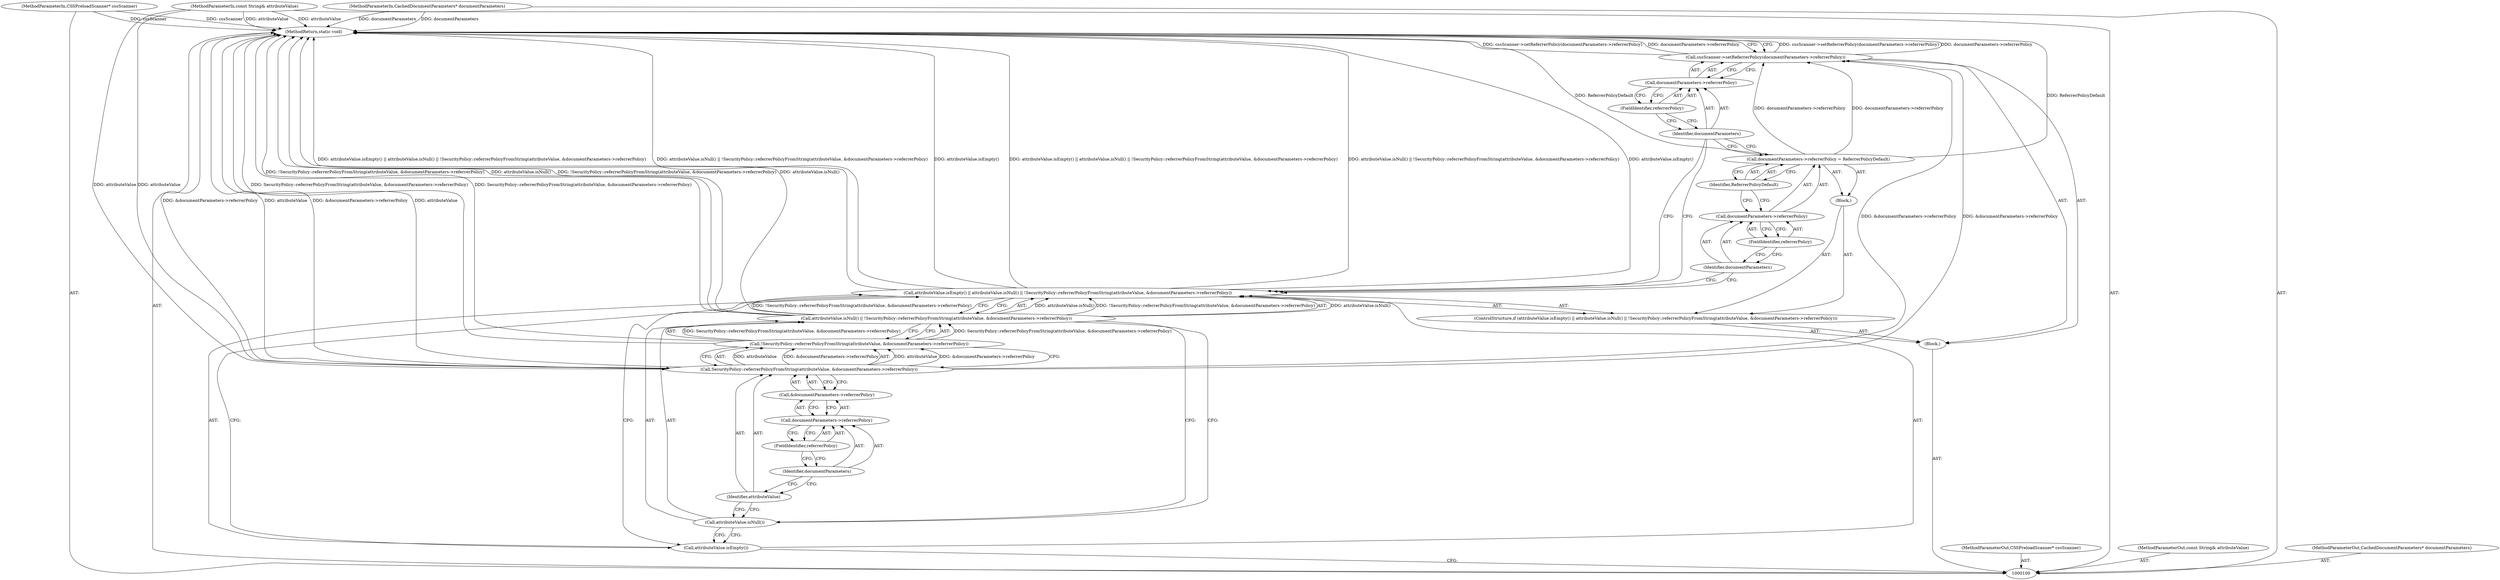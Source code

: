 digraph "1_Chrome_e49d943e9f5f90411313e64d0ae6b646edc85043_1" {
"1000127" [label="(MethodReturn,static void)"];
"1000103" [label="(MethodParameterIn,CSSPreloadScanner* cssScanner)"];
"1000175" [label="(MethodParameterOut,CSSPreloadScanner* cssScanner)"];
"1000101" [label="(MethodParameterIn,const String& attributeValue)"];
"1000173" [label="(MethodParameterOut,const String& attributeValue)"];
"1000102" [label="(MethodParameterIn,CachedDocumentParameters* documentParameters)"];
"1000174" [label="(MethodParameterOut,CachedDocumentParameters* documentParameters)"];
"1000104" [label="(Block,)"];
"1000112" [label="(Identifier,attributeValue)"];
"1000113" [label="(Call,&documentParameters->referrerPolicy)"];
"1000114" [label="(Call,documentParameters->referrerPolicy)"];
"1000115" [label="(Identifier,documentParameters)"];
"1000116" [label="(FieldIdentifier,referrerPolicy)"];
"1000117" [label="(Block,)"];
"1000108" [label="(Call,attributeValue.isNull() || !SecurityPolicy::referrerPolicyFromString(attributeValue, &documentParameters->referrerPolicy))"];
"1000109" [label="(Call,attributeValue.isNull())"];
"1000105" [label="(ControlStructure,if (attributeValue.isEmpty() || attributeValue.isNull() || !SecurityPolicy::referrerPolicyFromString(attributeValue, &documentParameters->referrerPolicy)))"];
"1000110" [label="(Call,!SecurityPolicy::referrerPolicyFromString(attributeValue, &documentParameters->referrerPolicy))"];
"1000111" [label="(Call,SecurityPolicy::referrerPolicyFromString(attributeValue, &documentParameters->referrerPolicy))"];
"1000106" [label="(Call,attributeValue.isEmpty() || attributeValue.isNull() || !SecurityPolicy::referrerPolicyFromString(attributeValue, &documentParameters->referrerPolicy))"];
"1000107" [label="(Call,attributeValue.isEmpty())"];
"1000121" [label="(FieldIdentifier,referrerPolicy)"];
"1000122" [label="(Identifier,ReferrerPolicyDefault)"];
"1000118" [label="(Call,documentParameters->referrerPolicy = ReferrerPolicyDefault)"];
"1000119" [label="(Call,documentParameters->referrerPolicy)"];
"1000120" [label="(Identifier,documentParameters)"];
"1000124" [label="(Call,documentParameters->referrerPolicy)"];
"1000125" [label="(Identifier,documentParameters)"];
"1000123" [label="(Call,cssScanner->setReferrerPolicy(documentParameters->referrerPolicy))"];
"1000126" [label="(FieldIdentifier,referrerPolicy)"];
"1000127" -> "1000100"  [label="AST: "];
"1000127" -> "1000123"  [label="CFG: "];
"1000106" -> "1000127"  [label="DDG: attributeValue.isNull() || !SecurityPolicy::referrerPolicyFromString(attributeValue, &documentParameters->referrerPolicy)"];
"1000106" -> "1000127"  [label="DDG: attributeValue.isEmpty()"];
"1000106" -> "1000127"  [label="DDG: attributeValue.isEmpty() || attributeValue.isNull() || !SecurityPolicy::referrerPolicyFromString(attributeValue, &documentParameters->referrerPolicy)"];
"1000123" -> "1000127"  [label="DDG: cssScanner->setReferrerPolicy(documentParameters->referrerPolicy)"];
"1000123" -> "1000127"  [label="DDG: documentParameters->referrerPolicy"];
"1000103" -> "1000127"  [label="DDG: cssScanner"];
"1000118" -> "1000127"  [label="DDG: ReferrerPolicyDefault"];
"1000110" -> "1000127"  [label="DDG: SecurityPolicy::referrerPolicyFromString(attributeValue, &documentParameters->referrerPolicy)"];
"1000102" -> "1000127"  [label="DDG: documentParameters"];
"1000111" -> "1000127"  [label="DDG: attributeValue"];
"1000111" -> "1000127"  [label="DDG: &documentParameters->referrerPolicy"];
"1000101" -> "1000127"  [label="DDG: attributeValue"];
"1000108" -> "1000127"  [label="DDG: !SecurityPolicy::referrerPolicyFromString(attributeValue, &documentParameters->referrerPolicy)"];
"1000108" -> "1000127"  [label="DDG: attributeValue.isNull()"];
"1000103" -> "1000100"  [label="AST: "];
"1000103" -> "1000127"  [label="DDG: cssScanner"];
"1000175" -> "1000100"  [label="AST: "];
"1000101" -> "1000100"  [label="AST: "];
"1000101" -> "1000127"  [label="DDG: attributeValue"];
"1000101" -> "1000111"  [label="DDG: attributeValue"];
"1000173" -> "1000100"  [label="AST: "];
"1000102" -> "1000100"  [label="AST: "];
"1000102" -> "1000127"  [label="DDG: documentParameters"];
"1000174" -> "1000100"  [label="AST: "];
"1000104" -> "1000100"  [label="AST: "];
"1000105" -> "1000104"  [label="AST: "];
"1000123" -> "1000104"  [label="AST: "];
"1000112" -> "1000111"  [label="AST: "];
"1000112" -> "1000109"  [label="CFG: "];
"1000115" -> "1000112"  [label="CFG: "];
"1000113" -> "1000111"  [label="AST: "];
"1000113" -> "1000114"  [label="CFG: "];
"1000114" -> "1000113"  [label="AST: "];
"1000111" -> "1000113"  [label="CFG: "];
"1000114" -> "1000113"  [label="AST: "];
"1000114" -> "1000116"  [label="CFG: "];
"1000115" -> "1000114"  [label="AST: "];
"1000116" -> "1000114"  [label="AST: "];
"1000113" -> "1000114"  [label="CFG: "];
"1000115" -> "1000114"  [label="AST: "];
"1000115" -> "1000112"  [label="CFG: "];
"1000116" -> "1000115"  [label="CFG: "];
"1000116" -> "1000114"  [label="AST: "];
"1000116" -> "1000115"  [label="CFG: "];
"1000114" -> "1000116"  [label="CFG: "];
"1000117" -> "1000105"  [label="AST: "];
"1000118" -> "1000117"  [label="AST: "];
"1000108" -> "1000106"  [label="AST: "];
"1000108" -> "1000109"  [label="CFG: "];
"1000108" -> "1000110"  [label="CFG: "];
"1000109" -> "1000108"  [label="AST: "];
"1000110" -> "1000108"  [label="AST: "];
"1000106" -> "1000108"  [label="CFG: "];
"1000108" -> "1000127"  [label="DDG: !SecurityPolicy::referrerPolicyFromString(attributeValue, &documentParameters->referrerPolicy)"];
"1000108" -> "1000127"  [label="DDG: attributeValue.isNull()"];
"1000108" -> "1000106"  [label="DDG: attributeValue.isNull()"];
"1000108" -> "1000106"  [label="DDG: !SecurityPolicy::referrerPolicyFromString(attributeValue, &documentParameters->referrerPolicy)"];
"1000110" -> "1000108"  [label="DDG: SecurityPolicy::referrerPolicyFromString(attributeValue, &documentParameters->referrerPolicy)"];
"1000109" -> "1000108"  [label="AST: "];
"1000109" -> "1000107"  [label="CFG: "];
"1000112" -> "1000109"  [label="CFG: "];
"1000108" -> "1000109"  [label="CFG: "];
"1000105" -> "1000104"  [label="AST: "];
"1000106" -> "1000105"  [label="AST: "];
"1000117" -> "1000105"  [label="AST: "];
"1000110" -> "1000108"  [label="AST: "];
"1000110" -> "1000111"  [label="CFG: "];
"1000111" -> "1000110"  [label="AST: "];
"1000108" -> "1000110"  [label="CFG: "];
"1000110" -> "1000127"  [label="DDG: SecurityPolicy::referrerPolicyFromString(attributeValue, &documentParameters->referrerPolicy)"];
"1000110" -> "1000108"  [label="DDG: SecurityPolicy::referrerPolicyFromString(attributeValue, &documentParameters->referrerPolicy)"];
"1000111" -> "1000110"  [label="DDG: attributeValue"];
"1000111" -> "1000110"  [label="DDG: &documentParameters->referrerPolicy"];
"1000111" -> "1000110"  [label="AST: "];
"1000111" -> "1000113"  [label="CFG: "];
"1000112" -> "1000111"  [label="AST: "];
"1000113" -> "1000111"  [label="AST: "];
"1000110" -> "1000111"  [label="CFG: "];
"1000111" -> "1000127"  [label="DDG: attributeValue"];
"1000111" -> "1000127"  [label="DDG: &documentParameters->referrerPolicy"];
"1000111" -> "1000110"  [label="DDG: attributeValue"];
"1000111" -> "1000110"  [label="DDG: &documentParameters->referrerPolicy"];
"1000101" -> "1000111"  [label="DDG: attributeValue"];
"1000111" -> "1000123"  [label="DDG: &documentParameters->referrerPolicy"];
"1000106" -> "1000105"  [label="AST: "];
"1000106" -> "1000107"  [label="CFG: "];
"1000106" -> "1000108"  [label="CFG: "];
"1000107" -> "1000106"  [label="AST: "];
"1000108" -> "1000106"  [label="AST: "];
"1000120" -> "1000106"  [label="CFG: "];
"1000125" -> "1000106"  [label="CFG: "];
"1000106" -> "1000127"  [label="DDG: attributeValue.isNull() || !SecurityPolicy::referrerPolicyFromString(attributeValue, &documentParameters->referrerPolicy)"];
"1000106" -> "1000127"  [label="DDG: attributeValue.isEmpty()"];
"1000106" -> "1000127"  [label="DDG: attributeValue.isEmpty() || attributeValue.isNull() || !SecurityPolicy::referrerPolicyFromString(attributeValue, &documentParameters->referrerPolicy)"];
"1000108" -> "1000106"  [label="DDG: attributeValue.isNull()"];
"1000108" -> "1000106"  [label="DDG: !SecurityPolicy::referrerPolicyFromString(attributeValue, &documentParameters->referrerPolicy)"];
"1000107" -> "1000106"  [label="AST: "];
"1000107" -> "1000100"  [label="CFG: "];
"1000109" -> "1000107"  [label="CFG: "];
"1000106" -> "1000107"  [label="CFG: "];
"1000121" -> "1000119"  [label="AST: "];
"1000121" -> "1000120"  [label="CFG: "];
"1000119" -> "1000121"  [label="CFG: "];
"1000122" -> "1000118"  [label="AST: "];
"1000122" -> "1000119"  [label="CFG: "];
"1000118" -> "1000122"  [label="CFG: "];
"1000118" -> "1000117"  [label="AST: "];
"1000118" -> "1000122"  [label="CFG: "];
"1000119" -> "1000118"  [label="AST: "];
"1000122" -> "1000118"  [label="AST: "];
"1000125" -> "1000118"  [label="CFG: "];
"1000118" -> "1000127"  [label="DDG: ReferrerPolicyDefault"];
"1000118" -> "1000123"  [label="DDG: documentParameters->referrerPolicy"];
"1000119" -> "1000118"  [label="AST: "];
"1000119" -> "1000121"  [label="CFG: "];
"1000120" -> "1000119"  [label="AST: "];
"1000121" -> "1000119"  [label="AST: "];
"1000122" -> "1000119"  [label="CFG: "];
"1000120" -> "1000119"  [label="AST: "];
"1000120" -> "1000106"  [label="CFG: "];
"1000121" -> "1000120"  [label="CFG: "];
"1000124" -> "1000123"  [label="AST: "];
"1000124" -> "1000126"  [label="CFG: "];
"1000125" -> "1000124"  [label="AST: "];
"1000126" -> "1000124"  [label="AST: "];
"1000123" -> "1000124"  [label="CFG: "];
"1000125" -> "1000124"  [label="AST: "];
"1000125" -> "1000118"  [label="CFG: "];
"1000125" -> "1000106"  [label="CFG: "];
"1000126" -> "1000125"  [label="CFG: "];
"1000123" -> "1000104"  [label="AST: "];
"1000123" -> "1000124"  [label="CFG: "];
"1000124" -> "1000123"  [label="AST: "];
"1000127" -> "1000123"  [label="CFG: "];
"1000123" -> "1000127"  [label="DDG: cssScanner->setReferrerPolicy(documentParameters->referrerPolicy)"];
"1000123" -> "1000127"  [label="DDG: documentParameters->referrerPolicy"];
"1000111" -> "1000123"  [label="DDG: &documentParameters->referrerPolicy"];
"1000118" -> "1000123"  [label="DDG: documentParameters->referrerPolicy"];
"1000126" -> "1000124"  [label="AST: "];
"1000126" -> "1000125"  [label="CFG: "];
"1000124" -> "1000126"  [label="CFG: "];
}
